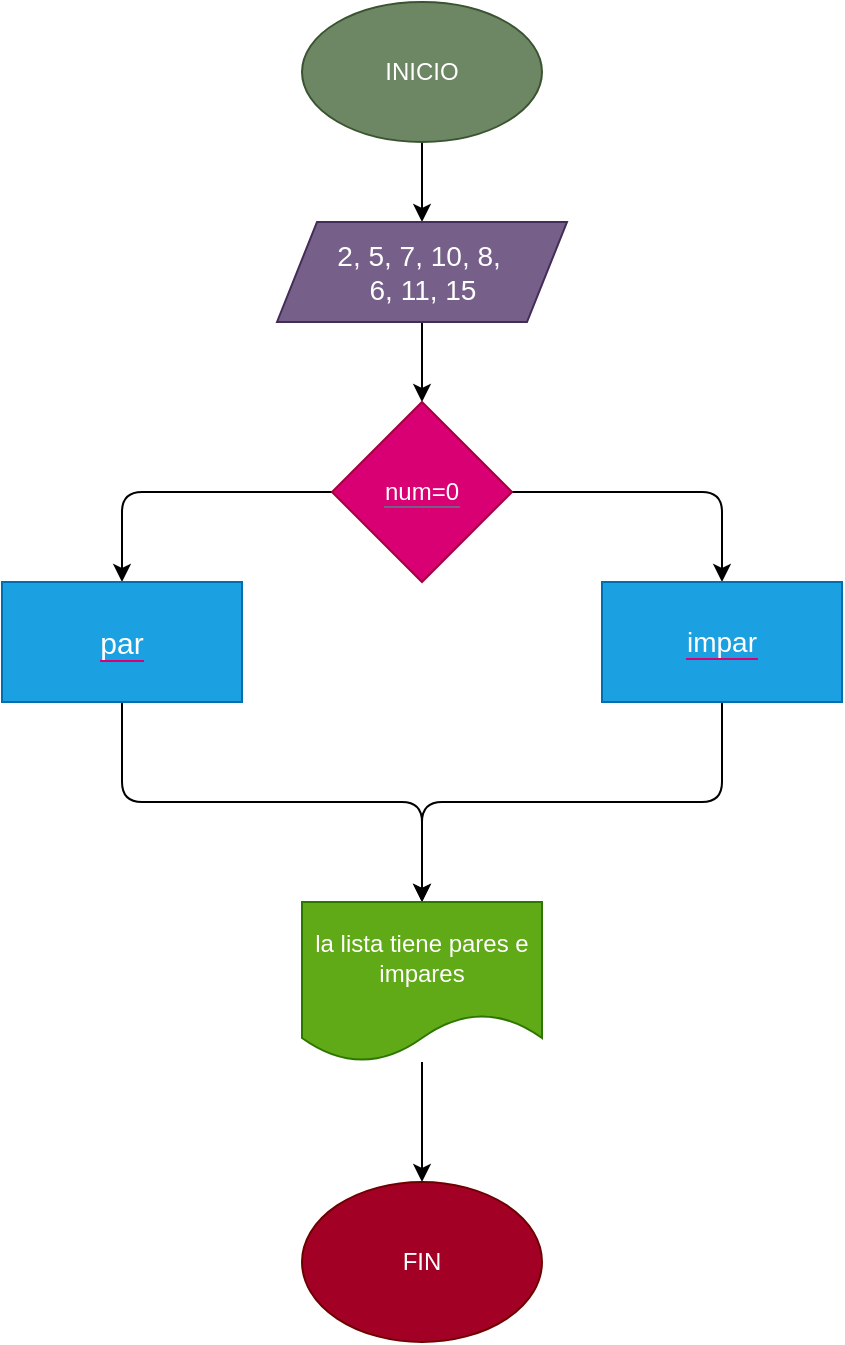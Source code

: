 <mxfile>
    <diagram id="tXi2ScuUJxJMXSLa90IJ" name="Page-1">
        <mxGraphModel dx="746" dy="576" grid="1" gridSize="10" guides="1" tooltips="1" connect="1" arrows="1" fold="1" page="1" pageScale="1" pageWidth="850" pageHeight="1100" math="0" shadow="0">
            <root>
                <mxCell id="0"/>
                <mxCell id="1" parent="0"/>
                <mxCell id="4" value="" style="edgeStyle=none;html=1;" edge="1" parent="1" source="2" target="3">
                    <mxGeometry relative="1" as="geometry"/>
                </mxCell>
                <mxCell id="2" value="INICIO" style="ellipse;whiteSpace=wrap;html=1;fillColor=#6d8764;fontColor=#ffffff;strokeColor=#3A5431;" vertex="1" parent="1">
                    <mxGeometry x="320" y="10" width="120" height="70" as="geometry"/>
                </mxCell>
                <mxCell id="6" value="" style="edgeStyle=none;html=1;fontFamily=Helvetica;fontColor=#FFFFFF;" edge="1" parent="1" source="3" target="5">
                    <mxGeometry relative="1" as="geometry"/>
                </mxCell>
                <mxCell id="3" value="&lt;div style=&quot;font-size: 14px; line-height: 116%;&quot;&gt;&lt;span style=&quot;background-color: rgb(118, 96, 138);&quot;&gt;2, 5, 7, 10,&amp;nbsp;&lt;/span&gt;&lt;span style=&quot;background-color: rgb(118, 96, 138);&quot;&gt;8,&amp;nbsp;&lt;/span&gt;&lt;/div&gt;&lt;div style=&quot;font-size: 14px; line-height: 116%;&quot;&gt;&lt;span style=&quot;background-color: rgb(118, 96, 138);&quot;&gt;6, 11, 15&lt;/span&gt;&lt;/div&gt;" style="shape=parallelogram;perimeter=parallelogramPerimeter;whiteSpace=wrap;html=1;fixedSize=1;fillColor=#76608a;fontColor=#ffffff;strokeColor=#432D57;" vertex="1" parent="1">
                    <mxGeometry x="307.5" y="120" width="145" height="50" as="geometry"/>
                </mxCell>
                <mxCell id="10" style="edgeStyle=none;html=1;entryX=0.5;entryY=0;entryDx=0;entryDy=0;fontFamily=Helvetica;fontColor=#FFFFFF;" edge="1" parent="1" source="5" target="8">
                    <mxGeometry relative="1" as="geometry">
                        <Array as="points">
                            <mxPoint x="230" y="255"/>
                        </Array>
                    </mxGeometry>
                </mxCell>
                <mxCell id="11" style="edgeStyle=none;html=1;entryX=0.5;entryY=0;entryDx=0;entryDy=0;fontFamily=Helvetica;fontColor=#FFFFFF;" edge="1" parent="1" source="5" target="9">
                    <mxGeometry relative="1" as="geometry">
                        <Array as="points">
                            <mxPoint x="530" y="255"/>
                        </Array>
                    </mxGeometry>
                </mxCell>
                <mxCell id="5" value="&lt;font style=&quot;background-color: rgb(216, 0, 115);&quot; color=&quot;#ffffff&quot;&gt;num=0&lt;/font&gt;" style="rhombus;whiteSpace=wrap;html=1;labelBackgroundColor=#76608a;fontFamily=Helvetica;fillColor=#d80073;strokeColor=#A50040;fontColor=#ffffff;" vertex="1" parent="1">
                    <mxGeometry x="335" y="210" width="90" height="90" as="geometry"/>
                </mxCell>
                <mxCell id="17" style="edgeStyle=none;html=1;entryX=0.5;entryY=0;entryDx=0;entryDy=0;fontFamily=Helvetica;fontSize=12;fontColor=#FFFFFF;" edge="1" parent="1" source="8" target="16">
                    <mxGeometry relative="1" as="geometry">
                        <Array as="points">
                            <mxPoint x="230" y="410"/>
                            <mxPoint x="380" y="410"/>
                        </Array>
                    </mxGeometry>
                </mxCell>
                <mxCell id="8" value="&lt;font style=&quot;font-size: 15px; background-color: rgb(27, 161, 226);&quot;&gt;par&lt;/font&gt;" style="rounded=0;whiteSpace=wrap;html=1;labelBackgroundColor=#d80073;fontFamily=Helvetica;fontColor=#ffffff;fillColor=#1ba1e2;strokeColor=#006EAF;align=center;" vertex="1" parent="1">
                    <mxGeometry x="170" y="300" width="120" height="60" as="geometry"/>
                </mxCell>
                <mxCell id="18" style="edgeStyle=none;html=1;entryX=0.5;entryY=0;entryDx=0;entryDy=0;fontFamily=Helvetica;fontSize=12;fontColor=#FFFFFF;" edge="1" parent="1" source="9" target="16">
                    <mxGeometry relative="1" as="geometry">
                        <Array as="points">
                            <mxPoint x="530" y="410"/>
                            <mxPoint x="380" y="410"/>
                        </Array>
                    </mxGeometry>
                </mxCell>
                <mxCell id="9" value="&lt;font style=&quot;font-size: 14px; background-color: rgb(27, 161, 226);&quot;&gt;impar&lt;/font&gt;" style="rounded=0;whiteSpace=wrap;html=1;labelBackgroundColor=#d80073;fontFamily=Helvetica;fontColor=#ffffff;fillColor=#1ba1e2;strokeColor=#006EAF;" vertex="1" parent="1">
                    <mxGeometry x="470" y="300" width="120" height="60" as="geometry"/>
                </mxCell>
                <mxCell id="21" style="edgeStyle=none;html=1;entryX=0.5;entryY=0;entryDx=0;entryDy=0;fontFamily=Helvetica;fontSize=12;fontColor=#FFFFFF;" edge="1" parent="1" source="16" target="20">
                    <mxGeometry relative="1" as="geometry"/>
                </mxCell>
                <mxCell id="16" value="la lista tiene pares e impares" style="shape=document;whiteSpace=wrap;html=1;boundedLbl=1;shadow=0;labelBackgroundColor=#60a917;sketch=0;strokeColor=#2D7600;fontFamily=Helvetica;fontSize=12;fontColor=#ffffff;fillColor=#60a917;" vertex="1" parent="1">
                    <mxGeometry x="320" y="460" width="120" height="80" as="geometry"/>
                </mxCell>
                <mxCell id="20" value="FIN" style="ellipse;whiteSpace=wrap;html=1;shadow=0;labelBackgroundColor=#a20025;sketch=0;strokeColor=#6F0000;fontFamily=Helvetica;fontSize=12;fontColor=#ffffff;fillColor=#a20025;" vertex="1" parent="1">
                    <mxGeometry x="320" y="600" width="120" height="80" as="geometry"/>
                </mxCell>
            </root>
        </mxGraphModel>
    </diagram>
</mxfile>